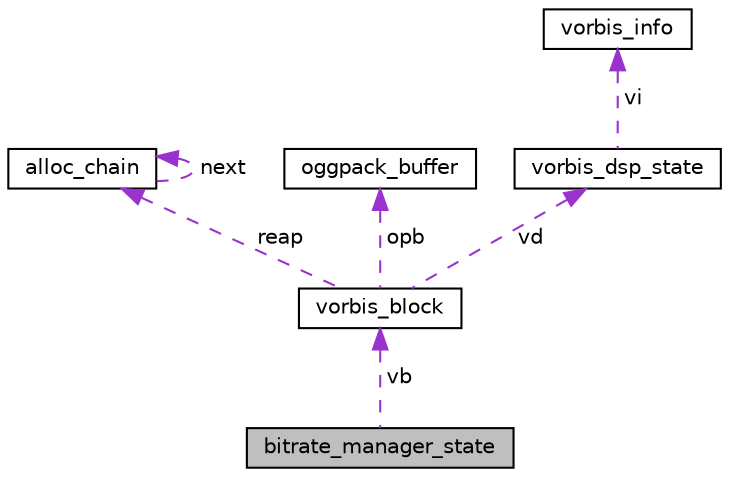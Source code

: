 digraph "bitrate_manager_state"
{
  edge [fontname="Helvetica",fontsize="10",labelfontname="Helvetica",labelfontsize="10"];
  node [fontname="Helvetica",fontsize="10",shape=record];
  Node1 [label="bitrate_manager_state",height=0.2,width=0.4,color="black", fillcolor="grey75", style="filled", fontcolor="black"];
  Node2 -> Node1 [dir="back",color="darkorchid3",fontsize="10",style="dashed",label=" vb" ,fontname="Helvetica"];
  Node2 [label="vorbis_block",height=0.2,width=0.4,color="black", fillcolor="white", style="filled",URL="$structvorbis__block.html"];
  Node3 -> Node2 [dir="back",color="darkorchid3",fontsize="10",style="dashed",label=" reap" ,fontname="Helvetica"];
  Node3 [label="alloc_chain",height=0.2,width=0.4,color="black", fillcolor="white", style="filled",URL="$structalloc__chain.html"];
  Node3 -> Node3 [dir="back",color="darkorchid3",fontsize="10",style="dashed",label=" next" ,fontname="Helvetica"];
  Node4 -> Node2 [dir="back",color="darkorchid3",fontsize="10",style="dashed",label=" opb" ,fontname="Helvetica"];
  Node4 [label="oggpack_buffer",height=0.2,width=0.4,color="black", fillcolor="white", style="filled",URL="$structoggpack__buffer.html"];
  Node5 -> Node2 [dir="back",color="darkorchid3",fontsize="10",style="dashed",label=" vd" ,fontname="Helvetica"];
  Node5 [label="vorbis_dsp_state",height=0.2,width=0.4,color="black", fillcolor="white", style="filled",URL="$structvorbis__dsp__state.html"];
  Node6 -> Node5 [dir="back",color="darkorchid3",fontsize="10",style="dashed",label=" vi" ,fontname="Helvetica"];
  Node6 [label="vorbis_info",height=0.2,width=0.4,color="black", fillcolor="white", style="filled",URL="$structvorbis__info.html"];
}
